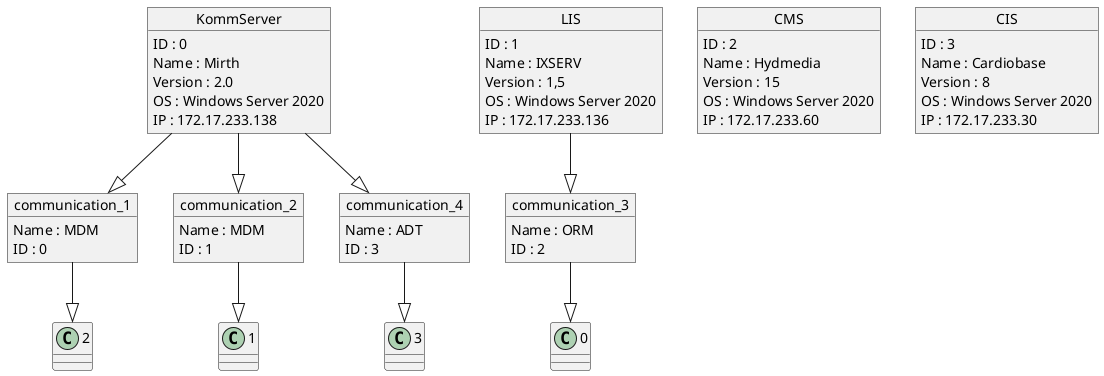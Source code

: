 @startuml
object KommServer
object communication_1
communication_1 : Name : MDM
communication_1 : ID : 0
object communication_2
communication_2 : Name : MDM
communication_2 : ID : 1
object communication_4
communication_4 : Name : ADT
communication_4 : ID : 3
KommServer --|> communication_1
communication_1 --|> 2
KommServer --|> communication_2
communication_2 --|> 1
KommServer --|> communication_4
communication_4 --|> 3
KommServer : ID : 0
KommServer : Name : Mirth
KommServer : Version : 2.0
KommServer : OS : Windows Server 2020
KommServer : IP : 172.17.233.138
object LIS
object communication_3
communication_3 : Name : ORM
communication_3 : ID : 2
LIS --|> communication_3
communication_3 --|> 0
LIS : ID : 1
LIS : Name : IXSERV
LIS : Version : 1,5
LIS : OS : Windows Server 2020
LIS : IP : 172.17.233.136
object CMS
CMS : ID : 2
CMS : Name : Hydmedia
CMS : Version : 15
CMS : OS : Windows Server 2020
CMS : IP : 172.17.233.60
object CIS
CIS : ID : 3
CIS : Name : Cardiobase
CIS : Version : 8
CIS : OS : Windows Server 2020
CIS : IP : 172.17.233.30
@enduml
